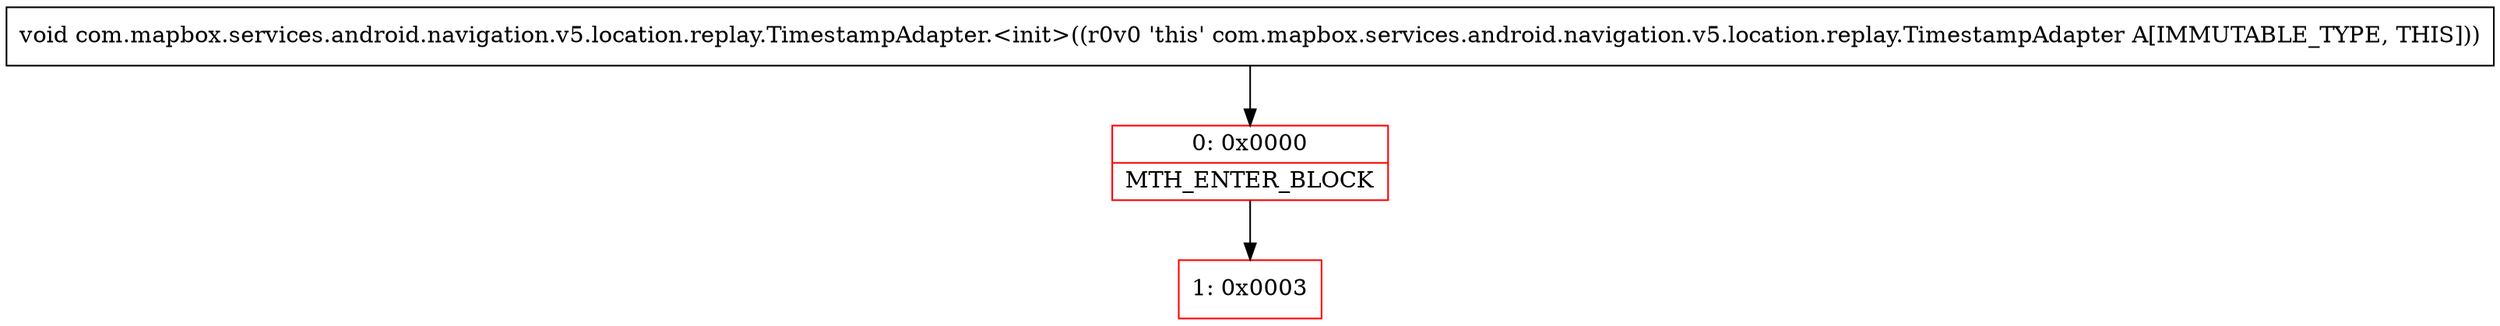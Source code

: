 digraph "CFG forcom.mapbox.services.android.navigation.v5.location.replay.TimestampAdapter.\<init\>()V" {
subgraph cluster_Region_1489032711 {
label = "R(0)";
node [shape=record,color=blue];
}
Node_0 [shape=record,color=red,label="{0\:\ 0x0000|MTH_ENTER_BLOCK\l}"];
Node_1 [shape=record,color=red,label="{1\:\ 0x0003}"];
MethodNode[shape=record,label="{void com.mapbox.services.android.navigation.v5.location.replay.TimestampAdapter.\<init\>((r0v0 'this' com.mapbox.services.android.navigation.v5.location.replay.TimestampAdapter A[IMMUTABLE_TYPE, THIS])) }"];
MethodNode -> Node_0;
Node_0 -> Node_1;
}

